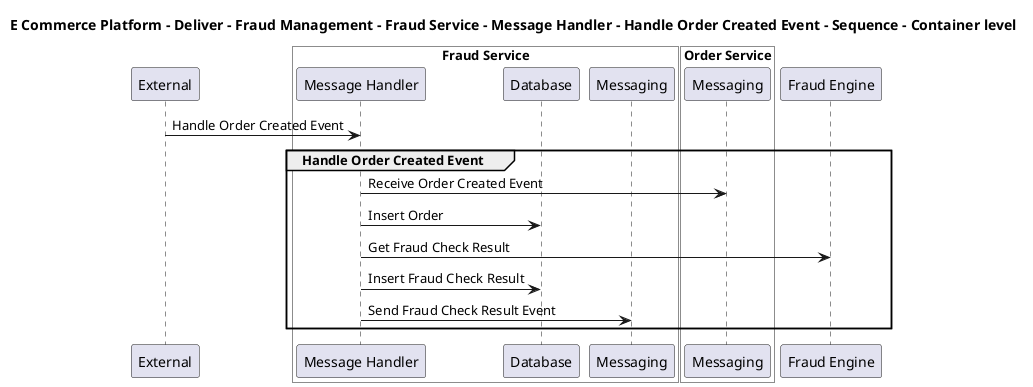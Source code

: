 @startuml

title E Commerce Platform - Deliver - Fraud Management - Fraud Service - Message Handler - Handle Order Created Event - Sequence - Container level

participant "External" as C4InterFlow.SoftwareSystems.ExternalSystem

box "Fraud Service" #White
    participant "Message Handler" as ECommercePlatform.Deliver.FraudManagement.SoftwareSystems.FraudService.Containers.MessageHandler
    participant "Database" as ECommercePlatform.Deliver.FraudManagement.SoftwareSystems.FraudService.Containers.Database
    participant "Messaging" as ECommercePlatform.Deliver.FraudManagement.SoftwareSystems.FraudService.Containers.Messaging
end box


box "Order Service" #White
    participant "Messaging" as ECommercePlatform.GenerateDemand.OrderManagement.SoftwareSystems.OrderService.Containers.Messaging
end box

participant "Fraud Engine" as ECommercePlatform.Deliver.FraudManagement.SoftwareSystems.FraudEngine

C4InterFlow.SoftwareSystems.ExternalSystem -> ECommercePlatform.Deliver.FraudManagement.SoftwareSystems.FraudService.Containers.MessageHandler : Handle Order Created Event
group Handle Order Created Event
ECommercePlatform.Deliver.FraudManagement.SoftwareSystems.FraudService.Containers.MessageHandler -> ECommercePlatform.GenerateDemand.OrderManagement.SoftwareSystems.OrderService.Containers.Messaging : Receive Order Created Event
ECommercePlatform.Deliver.FraudManagement.SoftwareSystems.FraudService.Containers.MessageHandler -> ECommercePlatform.Deliver.FraudManagement.SoftwareSystems.FraudService.Containers.Database : Insert Order
ECommercePlatform.Deliver.FraudManagement.SoftwareSystems.FraudService.Containers.MessageHandler -> ECommercePlatform.Deliver.FraudManagement.SoftwareSystems.FraudEngine : Get Fraud Check Result
ECommercePlatform.Deliver.FraudManagement.SoftwareSystems.FraudService.Containers.MessageHandler -> ECommercePlatform.Deliver.FraudManagement.SoftwareSystems.FraudService.Containers.Database : Insert Fraud Check Result
ECommercePlatform.Deliver.FraudManagement.SoftwareSystems.FraudService.Containers.MessageHandler -> ECommercePlatform.Deliver.FraudManagement.SoftwareSystems.FraudService.Containers.Messaging : Send Fraud Check Result Event
end


@enduml
